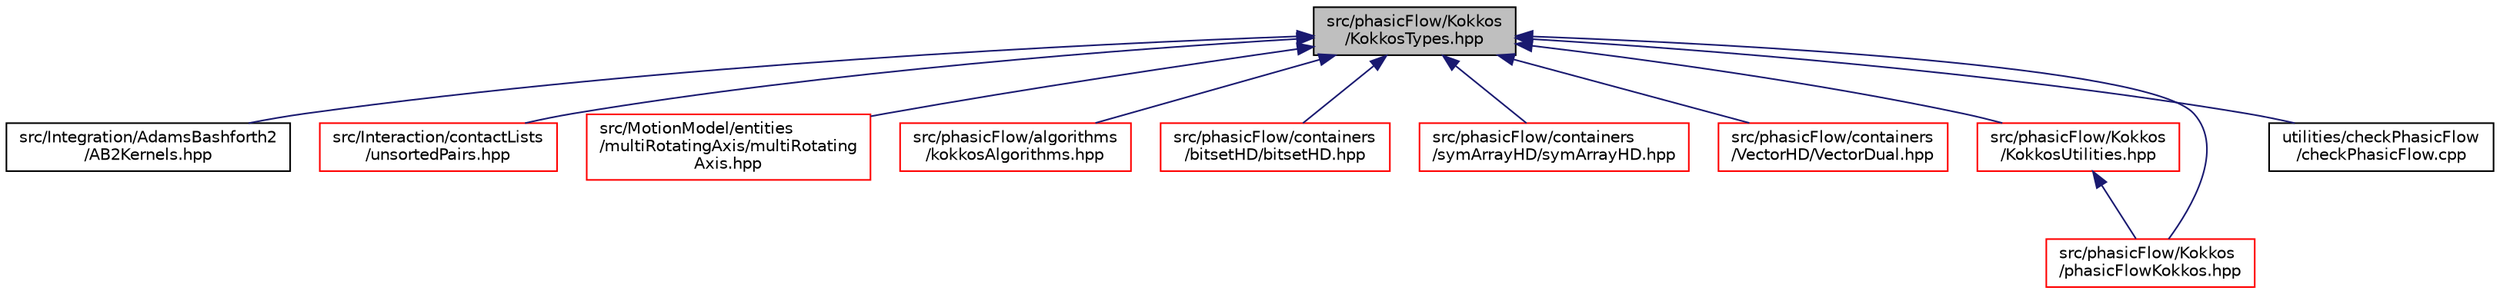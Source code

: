 digraph "src/phasicFlow/Kokkos/KokkosTypes.hpp"
{
 // LATEX_PDF_SIZE
  edge [fontname="Helvetica",fontsize="10",labelfontname="Helvetica",labelfontsize="10"];
  node [fontname="Helvetica",fontsize="10",shape=record];
  Node1 [label="src/phasicFlow/Kokkos\l/KokkosTypes.hpp",height=0.2,width=0.4,color="black", fillcolor="grey75", style="filled", fontcolor="black",tooltip=" "];
  Node1 -> Node2 [dir="back",color="midnightblue",fontsize="10",style="solid",fontname="Helvetica"];
  Node2 [label="src/Integration/AdamsBashforth2\l/AB2Kernels.hpp",height=0.2,width=0.4,color="black", fillcolor="white", style="filled",URL="$AB2Kernels_8hpp.html",tooltip=" "];
  Node1 -> Node3 [dir="back",color="midnightblue",fontsize="10",style="solid",fontname="Helvetica"];
  Node3 [label="src/Interaction/contactLists\l/unsortedPairs.hpp",height=0.2,width=0.4,color="red", fillcolor="white", style="filled",URL="$unsortedPairs_8hpp.html",tooltip=" "];
  Node1 -> Node54 [dir="back",color="midnightblue",fontsize="10",style="solid",fontname="Helvetica"];
  Node54 [label="src/MotionModel/entities\l/multiRotatingAxis/multiRotating\lAxis.hpp",height=0.2,width=0.4,color="red", fillcolor="white", style="filled",URL="$multiRotatingAxis_8hpp.html",tooltip=" "];
  Node1 -> Node58 [dir="back",color="midnightblue",fontsize="10",style="solid",fontname="Helvetica"];
  Node58 [label="src/phasicFlow/algorithms\l/kokkosAlgorithms.hpp",height=0.2,width=0.4,color="red", fillcolor="white", style="filled",URL="$kokkosAlgorithms_8hpp.html",tooltip=" "];
  Node1 -> Node244 [dir="back",color="midnightblue",fontsize="10",style="solid",fontname="Helvetica"];
  Node244 [label="src/phasicFlow/containers\l/bitsetHD/bitsetHD.hpp",height=0.2,width=0.4,color="red", fillcolor="white", style="filled",URL="$bitsetHD_8hpp.html",tooltip=" "];
  Node1 -> Node246 [dir="back",color="midnightblue",fontsize="10",style="solid",fontname="Helvetica"];
  Node246 [label="src/phasicFlow/containers\l/symArrayHD/symArrayHD.hpp",height=0.2,width=0.4,color="red", fillcolor="white", style="filled",URL="$symArrayHD_8hpp.html",tooltip=" "];
  Node1 -> Node60 [dir="back",color="midnightblue",fontsize="10",style="solid",fontname="Helvetica"];
  Node60 [label="src/phasicFlow/containers\l/VectorHD/VectorDual.hpp",height=0.2,width=0.4,color="red", fillcolor="white", style="filled",URL="$VectorDual_8hpp.html",tooltip=" "];
  Node1 -> Node254 [dir="back",color="midnightblue",fontsize="10",style="solid",fontname="Helvetica"];
  Node254 [label="src/phasicFlow/Kokkos\l/KokkosUtilities.hpp",height=0.2,width=0.4,color="red", fillcolor="white", style="filled",URL="$KokkosUtilities_8hpp.html",tooltip=" "];
  Node254 -> Node62 [dir="back",color="midnightblue",fontsize="10",style="solid",fontname="Helvetica"];
  Node62 [label="src/phasicFlow/Kokkos\l/phasicFlowKokkos.hpp",height=0.2,width=0.4,color="red", fillcolor="white", style="filled",URL="$phasicFlowKokkos_8hpp.html",tooltip=" "];
  Node1 -> Node62 [dir="back",color="midnightblue",fontsize="10",style="solid",fontname="Helvetica"];
  Node1 -> Node256 [dir="back",color="midnightblue",fontsize="10",style="solid",fontname="Helvetica"];
  Node256 [label="utilities/checkPhasicFlow\l/checkPhasicFlow.cpp",height=0.2,width=0.4,color="black", fillcolor="white", style="filled",URL="$checkPhasicFlow_8cpp.html",tooltip=" "];
}
